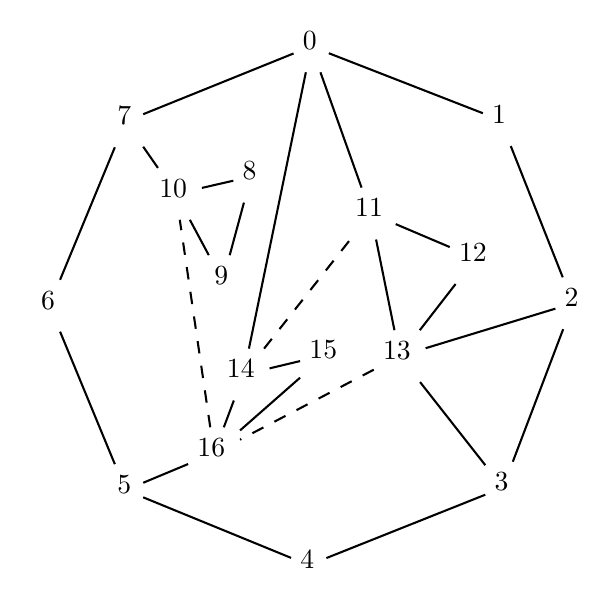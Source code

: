 

\tikzset{every picture/.style={line width=0.75pt}} %set default line width to 0.75pt        

\begin{tikzpicture}[x=0.75pt,y=0.75pt,yscale=-1,xscale=1]
%uncomment if require: \path (0,598); %set diagram left start at 0, and has height of 598


% Text Node
\draw (100.35,216.68) node [anchor=north west][inner sep=0.75pt]   [align=left] {6};
% Text Node
\draw (137.07,127.85) node [anchor=north west][inner sep=0.75pt]   [align=left] {7};
% Text Node
\draw (226.5,91.72) node [anchor=north west][inner sep=0.75pt]   [align=left] {0};
% Text Node
\draw (317.71,127.25) node [anchor=north west][inner sep=0.75pt]   [align=left] {1};
% Text Node
\draw (352.65,215.5) node [anchor=north west][inner sep=0.75pt]   [align=left] {2};
% Text Node
\draw (137.07,305.52) node [anchor=north west][inner sep=0.75pt]   [align=left] {5};
% Text Node
\draw (225.32,341.65) node [anchor=north west][inner sep=0.75pt]   [align=left] {4};
% Text Node
\draw (318.89,304.34) node [anchor=north west][inner sep=0.75pt]   [align=left] {3};
% Text Node
\draw (157.35,162.79) node [anchor=north west][inner sep=0.75pt]   [align=left] {10};
% Text Node
\draw (183.86,204.84) node [anchor=north west][inner sep=0.75pt]   [align=left] {9};
% Text Node
\draw (197.48,154.5) node [anchor=north west][inner sep=0.75pt]   [align=left] {8};
% Text Node
\draw (265.14,240.97) node [anchor=north west][inner sep=0.75pt]   [align=left] {13};
% Text Node
\draw (301.76,193.73) node [anchor=north west][inner sep=0.75pt]   [align=left] {12};
% Text Node
\draw (251.72,172.27) node [anchor=north west][inner sep=0.75pt]   [align=left] {11};
% Text Node
\draw (175.71,287.76) node [anchor=north west][inner sep=0.75pt]   [align=left] {16};
% Text Node
\draw (229.65,240.37) node [anchor=north west][inner sep=0.75pt]   [align=left] {15};
% Text Node
\draw (189.93,249.85) node [anchor=north west][inner sep=0.75pt]   [align=left] {14};
% Connection
\draw    (137.4,148.85) -- (111.02,212.68) ;
% Connection
\draw    (111.02,237.68) -- (137.4,301.52) ;
% Connection
\draw    (151.07,317.5) -- (222.32,346.67) ;
% Connection
\draw    (239.32,346.76) -- (315.89,316.23) ;
% Connection
\draw    (329.14,300.34) -- (353.4,236.5) ;
% Connection
\draw    (353.2,211.5) -- (328.16,148.25) ;
% Connection
\draw    (314.71,132.44) -- (240.5,103.53) ;
% Connection
\draw    (223.5,103.65) -- (151.07,132.91) ;
% Connection
\draw    (194.48,164.95) -- (179.35,168.42) ;
% Connection
\draw    (173.54,183.79) -- (182.67,200.84) ;
% Connection
\draw    (192.74,200.84) -- (199.6,175.5) ;
% Connection
\draw    (263.26,193.27) -- (272.11,236.97) ;
% Connection
\draw    (284.33,236.97) -- (301.57,214.73) ;
% Connection
\draw    (298.76,196.92) -- (272.72,185.86) ;
% Connection
\draw    (194.74,270.85) -- (189.9,283.76) ;
% Connection
\draw    (197.71,285.27) -- (226.65,259.85) ;
% Connection
\draw    (226.65,251.85) -- (211.93,255.37) ;
% Connection
\draw    (158.17,158.79) -- (151.07,148.58) ;
% Connection
\draw    (256.27,168.27) -- (236.46,112.72) ;
% Connection
\draw    (284.46,261.97) -- (315.89,302.01) ;
% Connection
\draw    (287.14,245.65) -- (349.65,226.59) ;
% Connection
\draw    (229.43,112.72) -- (202,245.85) ;
% Connection
\draw    (172.71,301.46) -- (151.07,310.48) ;
% Connection
\draw  [dash pattern={on 4.5pt off 4.5pt}]  (209.3,245.85) -- (250.85,193.27) ;
% Connection
\draw  [dash pattern={on 4.5pt off 4.5pt}]  (262.14,256.01) -- (197.71,289.72) ;
% Connection
\draw  [dash pattern={on 4.5pt off 4.5pt}]  (183.38,283.76) -- (168.69,183.79) ;

\end{tikzpicture}
